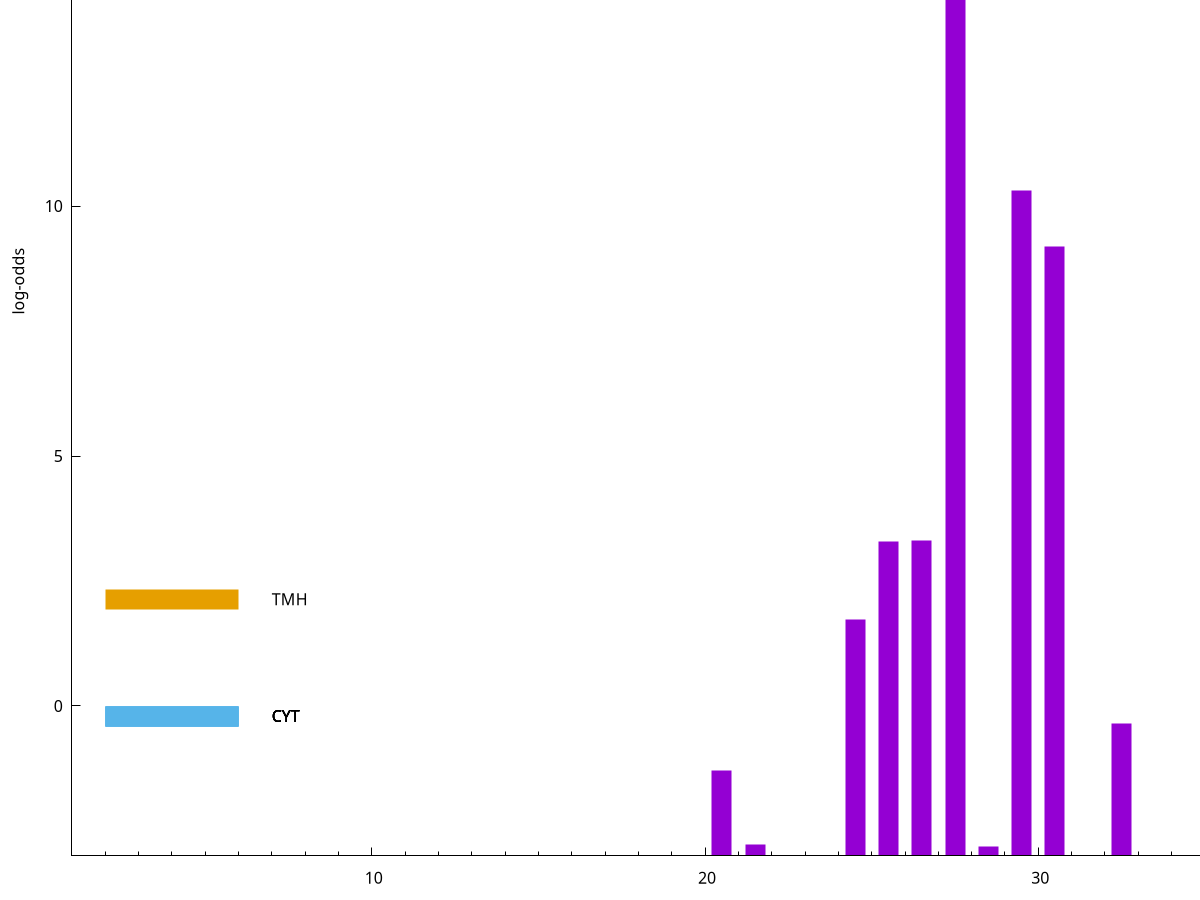 set title "LipoP predictions for SRR5666568.gff"
set size 2., 1.4
set xrange [1:70] 
set mxtics 10
set yrange [-3:20]
set y2range [0:23]
set ylabel "log-odds"
set term postscript eps color solid "Helvetica" 30
set output "SRR5666568.gff395.eps"
set arrow from 2,19.0118 to 6,19.0118 nohead lt 1 lw 20
set label "SpI" at 7,19.0118
set arrow from 2,2.1343 to 6,2.1343 nohead lt 4 lw 20
set label "TMH" at 7,2.1343
set arrow from 2,-0.200913 to 6,-0.200913 nohead lt 3 lw 20
set label "CYT" at 7,-0.200913
set arrow from 2,-0.200913 to 6,-0.200913 nohead lt 3 lw 20
set label "CYT" at 7,-0.200913
set arrow from 2,-0.200913 to 6,-0.200913 nohead lt 3 lw 20
set label "CYT" at 7,-0.200913
set arrow from 2,-0.200913 to 6,-0.200913 nohead lt 3 lw 20
set label "CYT" at 7,-0.200913
set arrow from 2,-0.200913 to 6,-0.200913 nohead lt 3 lw 20
set label "CYT" at 7,-0.200913
set arrow from 2,19.0118 to 6,19.0118 nohead lt 1 lw 20
set label "SpI" at 7,19.0118
# NOTE: The scores below are the log-odds scores with the threshold
# NOTE: subtracted (a hack to make gnuplot make the histogram all
# NOTE: look nice).
plot "-" axes x1y2 title "" with impulses lt 1 lw 20
27.500000 22.006700
29.500000 13.315600
30.500000 12.198580
26.500000 6.301970
25.500000 6.280640
24.500000 4.732480
32.500000 2.642287
20.500000 1.702870
21.500000 0.237630
28.500000 0.192950
e
exit
